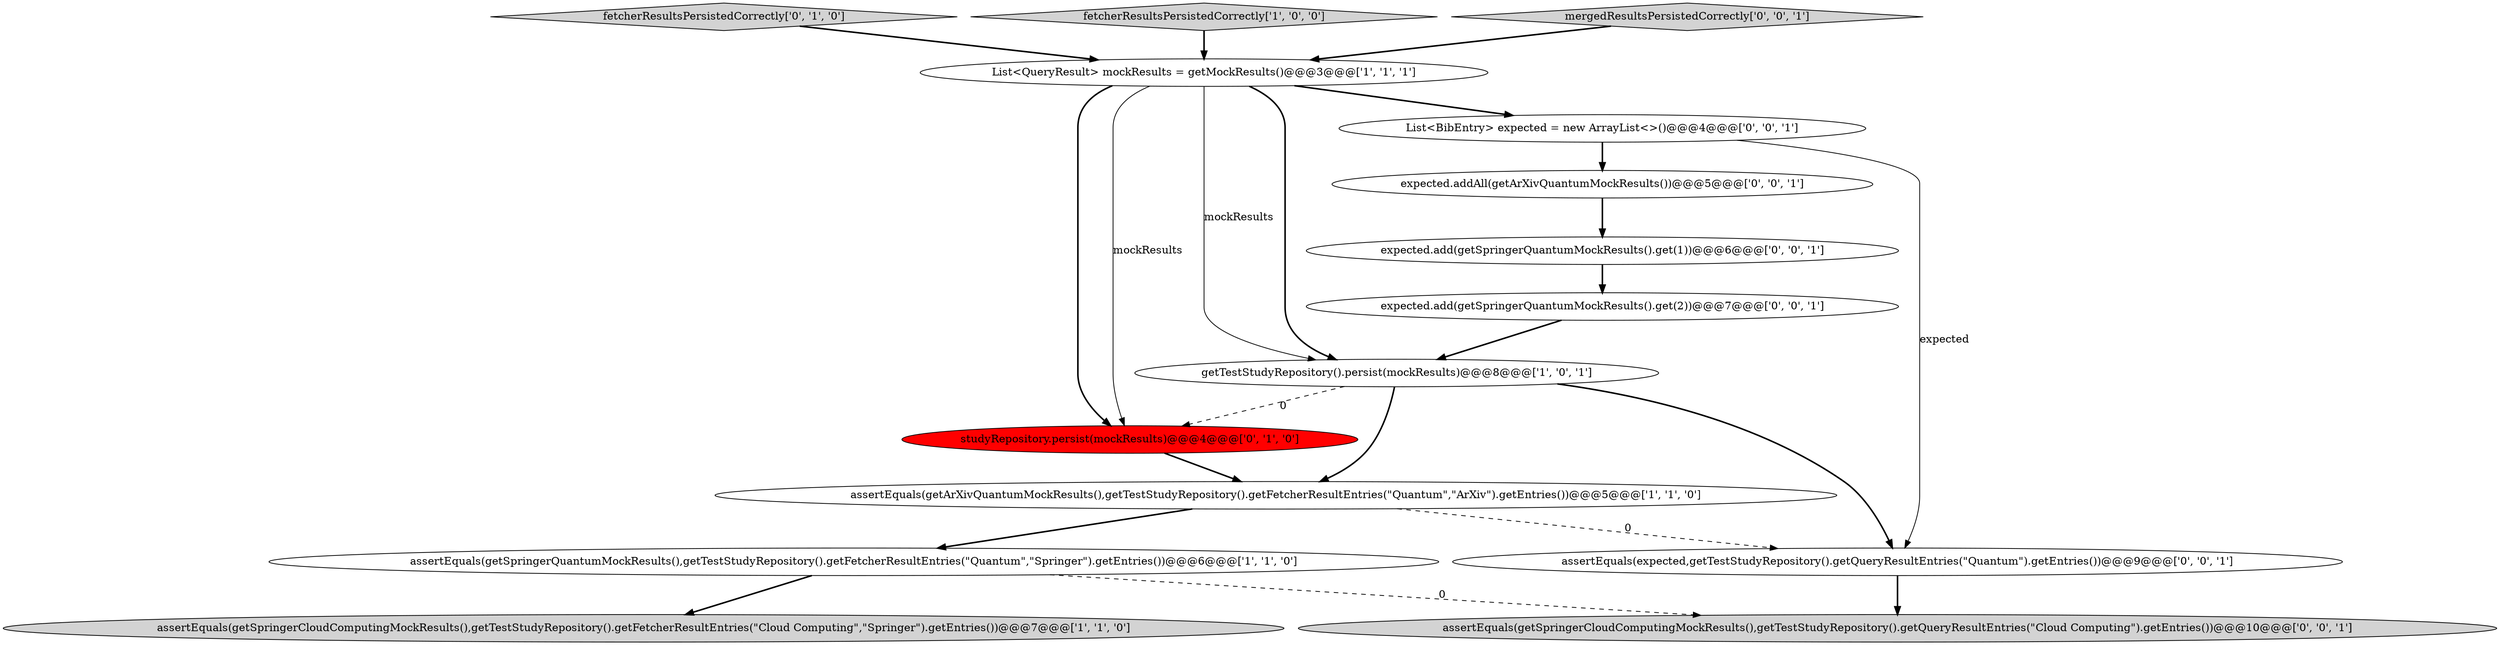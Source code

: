 digraph {
6 [style = filled, label = "fetcherResultsPersistedCorrectly['0', '1', '0']", fillcolor = lightgray, shape = diamond image = "AAA0AAABBB2BBB"];
8 [style = filled, label = "assertEquals(expected,getTestStudyRepository().getQueryResultEntries(\"Quantum\").getEntries())@@@9@@@['0', '0', '1']", fillcolor = white, shape = ellipse image = "AAA0AAABBB3BBB"];
7 [style = filled, label = "studyRepository.persist(mockResults)@@@4@@@['0', '1', '0']", fillcolor = red, shape = ellipse image = "AAA1AAABBB2BBB"];
13 [style = filled, label = "assertEquals(getSpringerCloudComputingMockResults(),getTestStudyRepository().getQueryResultEntries(\"Cloud Computing\").getEntries())@@@10@@@['0', '0', '1']", fillcolor = lightgray, shape = ellipse image = "AAA0AAABBB3BBB"];
9 [style = filled, label = "List<BibEntry> expected = new ArrayList<>()@@@4@@@['0', '0', '1']", fillcolor = white, shape = ellipse image = "AAA0AAABBB3BBB"];
14 [style = filled, label = "expected.add(getSpringerQuantumMockResults().get(1))@@@6@@@['0', '0', '1']", fillcolor = white, shape = ellipse image = "AAA0AAABBB3BBB"];
12 [style = filled, label = "expected.add(getSpringerQuantumMockResults().get(2))@@@7@@@['0', '0', '1']", fillcolor = white, shape = ellipse image = "AAA0AAABBB3BBB"];
4 [style = filled, label = "List<QueryResult> mockResults = getMockResults()@@@3@@@['1', '1', '1']", fillcolor = white, shape = ellipse image = "AAA0AAABBB1BBB"];
10 [style = filled, label = "expected.addAll(getArXivQuantumMockResults())@@@5@@@['0', '0', '1']", fillcolor = white, shape = ellipse image = "AAA0AAABBB3BBB"];
0 [style = filled, label = "getTestStudyRepository().persist(mockResults)@@@8@@@['1', '0', '1']", fillcolor = white, shape = ellipse image = "AAA0AAABBB1BBB"];
3 [style = filled, label = "fetcherResultsPersistedCorrectly['1', '0', '0']", fillcolor = lightgray, shape = diamond image = "AAA0AAABBB1BBB"];
1 [style = filled, label = "assertEquals(getArXivQuantumMockResults(),getTestStudyRepository().getFetcherResultEntries(\"Quantum\",\"ArXiv\").getEntries())@@@5@@@['1', '1', '0']", fillcolor = white, shape = ellipse image = "AAA0AAABBB1BBB"];
11 [style = filled, label = "mergedResultsPersistedCorrectly['0', '0', '1']", fillcolor = lightgray, shape = diamond image = "AAA0AAABBB3BBB"];
2 [style = filled, label = "assertEquals(getSpringerQuantumMockResults(),getTestStudyRepository().getFetcherResultEntries(\"Quantum\",\"Springer\").getEntries())@@@6@@@['1', '1', '0']", fillcolor = white, shape = ellipse image = "AAA0AAABBB1BBB"];
5 [style = filled, label = "assertEquals(getSpringerCloudComputingMockResults(),getTestStudyRepository().getFetcherResultEntries(\"Cloud Computing\",\"Springer\").getEntries())@@@7@@@['1', '1', '0']", fillcolor = lightgray, shape = ellipse image = "AAA0AAABBB1BBB"];
4->9 [style = bold, label=""];
7->1 [style = bold, label=""];
10->14 [style = bold, label=""];
11->4 [style = bold, label=""];
9->8 [style = solid, label="expected"];
9->10 [style = bold, label=""];
12->0 [style = bold, label=""];
3->4 [style = bold, label=""];
4->7 [style = bold, label=""];
4->0 [style = bold, label=""];
6->4 [style = bold, label=""];
4->0 [style = solid, label="mockResults"];
2->13 [style = dashed, label="0"];
0->1 [style = bold, label=""];
14->12 [style = bold, label=""];
0->8 [style = bold, label=""];
1->8 [style = dashed, label="0"];
1->2 [style = bold, label=""];
4->7 [style = solid, label="mockResults"];
0->7 [style = dashed, label="0"];
8->13 [style = bold, label=""];
2->5 [style = bold, label=""];
}
